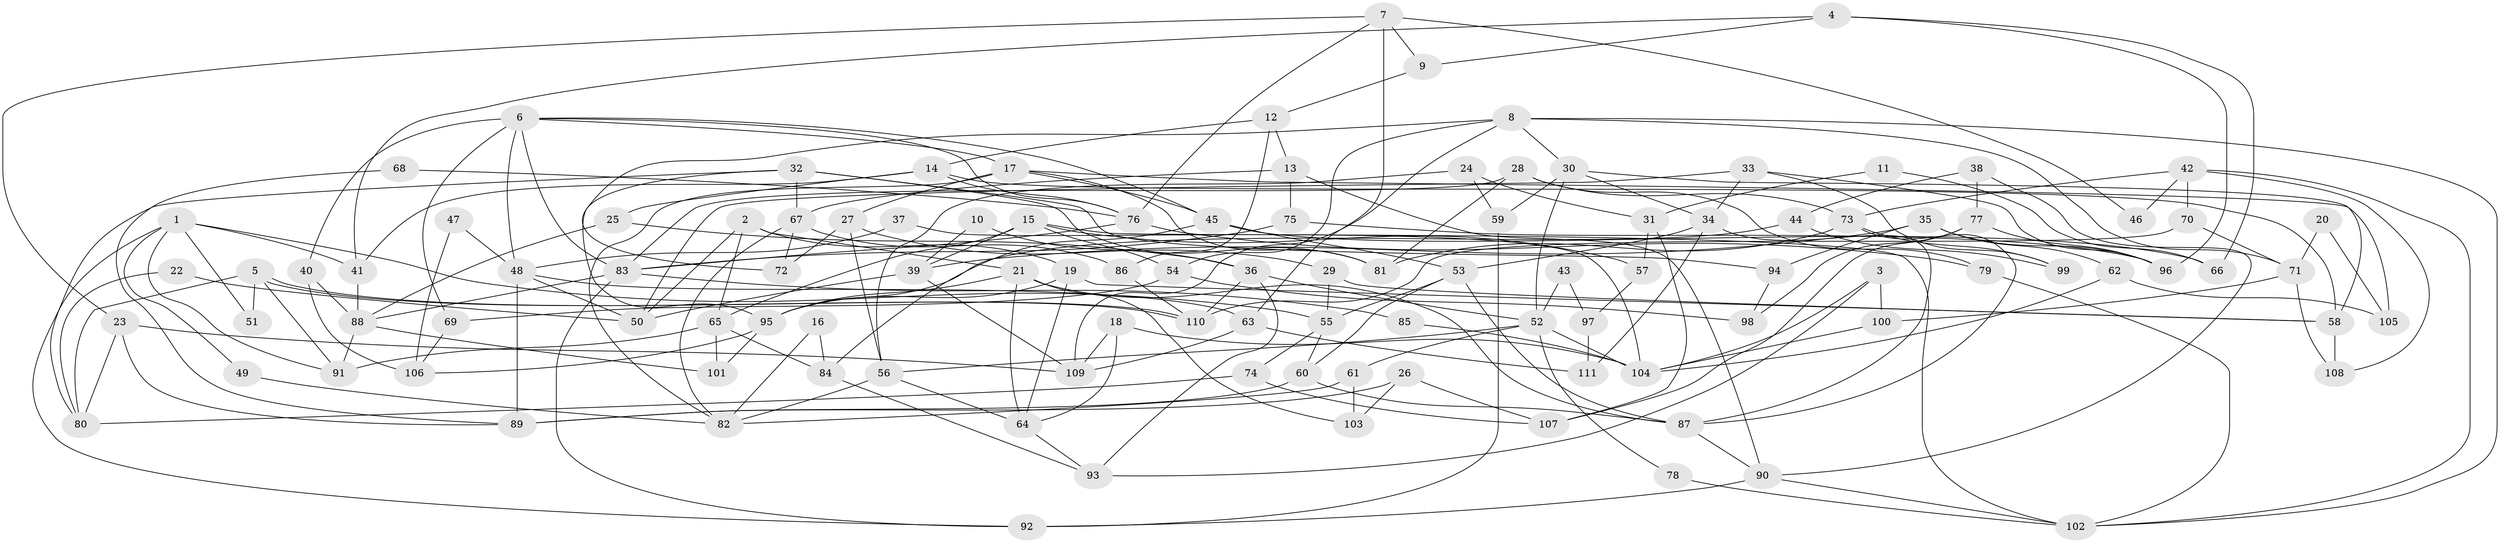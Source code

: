 // coarse degree distribution, {10: 0.09090909090909091, 18: 0.022727272727272728, 4: 0.06818181818181818, 5: 0.13636363636363635, 7: 0.09090909090909091, 14: 0.022727272727272728, 8: 0.045454545454545456, 17: 0.022727272727272728, 15: 0.022727272727272728, 6: 0.09090909090909091, 2: 0.18181818181818182, 3: 0.1590909090909091, 12: 0.022727272727272728, 11: 0.022727272727272728}
// Generated by graph-tools (version 1.1) at 2025/18/03/04/25 18:18:36]
// undirected, 111 vertices, 222 edges
graph export_dot {
graph [start="1"]
  node [color=gray90,style=filled];
  1;
  2;
  3;
  4;
  5;
  6;
  7;
  8;
  9;
  10;
  11;
  12;
  13;
  14;
  15;
  16;
  17;
  18;
  19;
  20;
  21;
  22;
  23;
  24;
  25;
  26;
  27;
  28;
  29;
  30;
  31;
  32;
  33;
  34;
  35;
  36;
  37;
  38;
  39;
  40;
  41;
  42;
  43;
  44;
  45;
  46;
  47;
  48;
  49;
  50;
  51;
  52;
  53;
  54;
  55;
  56;
  57;
  58;
  59;
  60;
  61;
  62;
  63;
  64;
  65;
  66;
  67;
  68;
  69;
  70;
  71;
  72;
  73;
  74;
  75;
  76;
  77;
  78;
  79;
  80;
  81;
  82;
  83;
  84;
  85;
  86;
  87;
  88;
  89;
  90;
  91;
  92;
  93;
  94;
  95;
  96;
  97;
  98;
  99;
  100;
  101;
  102;
  103;
  104;
  105;
  106;
  107;
  108;
  109;
  110;
  111;
  1 -- 55;
  1 -- 41;
  1 -- 49;
  1 -- 51;
  1 -- 91;
  1 -- 92;
  2 -- 50;
  2 -- 19;
  2 -- 21;
  2 -- 65;
  3 -- 104;
  3 -- 93;
  3 -- 100;
  4 -- 9;
  4 -- 41;
  4 -- 66;
  4 -- 96;
  5 -- 91;
  5 -- 110;
  5 -- 110;
  5 -- 51;
  5 -- 80;
  6 -- 76;
  6 -- 48;
  6 -- 17;
  6 -- 40;
  6 -- 45;
  6 -- 69;
  6 -- 83;
  7 -- 23;
  7 -- 76;
  7 -- 9;
  7 -- 46;
  7 -- 63;
  8 -- 102;
  8 -- 71;
  8 -- 30;
  8 -- 54;
  8 -- 72;
  8 -- 109;
  9 -- 12;
  10 -- 36;
  10 -- 39;
  11 -- 31;
  11 -- 66;
  12 -- 14;
  12 -- 86;
  12 -- 13;
  13 -- 67;
  13 -- 75;
  13 -- 90;
  14 -- 58;
  14 -- 25;
  14 -- 41;
  14 -- 76;
  15 -- 39;
  15 -- 65;
  15 -- 54;
  15 -- 57;
  15 -- 102;
  16 -- 82;
  16 -- 84;
  17 -- 45;
  17 -- 27;
  17 -- 81;
  17 -- 82;
  17 -- 105;
  18 -- 64;
  18 -- 109;
  18 -- 104;
  19 -- 64;
  19 -- 95;
  19 -- 58;
  20 -- 71;
  20 -- 105;
  21 -- 87;
  21 -- 64;
  21 -- 95;
  21 -- 103;
  22 -- 80;
  22 -- 50;
  23 -- 80;
  23 -- 109;
  23 -- 89;
  24 -- 59;
  24 -- 56;
  24 -- 31;
  25 -- 88;
  25 -- 36;
  26 -- 89;
  26 -- 107;
  26 -- 103;
  27 -- 56;
  27 -- 29;
  27 -- 72;
  28 -- 83;
  28 -- 79;
  28 -- 73;
  28 -- 81;
  29 -- 58;
  29 -- 55;
  30 -- 52;
  30 -- 34;
  30 -- 58;
  30 -- 59;
  31 -- 107;
  31 -- 57;
  32 -- 95;
  32 -- 81;
  32 -- 67;
  32 -- 80;
  32 -- 94;
  33 -- 96;
  33 -- 34;
  33 -- 50;
  33 -- 99;
  34 -- 53;
  34 -- 87;
  34 -- 111;
  35 -- 96;
  35 -- 94;
  35 -- 39;
  35 -- 62;
  36 -- 52;
  36 -- 93;
  36 -- 110;
  37 -- 104;
  37 -- 48;
  38 -- 90;
  38 -- 44;
  38 -- 77;
  39 -- 109;
  39 -- 50;
  40 -- 88;
  40 -- 106;
  41 -- 88;
  42 -- 102;
  42 -- 73;
  42 -- 46;
  42 -- 70;
  42 -- 108;
  43 -- 52;
  43 -- 97;
  44 -- 95;
  44 -- 99;
  45 -- 53;
  45 -- 66;
  45 -- 84;
  47 -- 48;
  47 -- 106;
  48 -- 89;
  48 -- 50;
  48 -- 63;
  49 -- 82;
  52 -- 61;
  52 -- 104;
  52 -- 56;
  52 -- 78;
  53 -- 87;
  53 -- 60;
  53 -- 55;
  54 -- 69;
  54 -- 98;
  55 -- 60;
  55 -- 74;
  56 -- 82;
  56 -- 64;
  57 -- 97;
  58 -- 108;
  59 -- 92;
  60 -- 87;
  60 -- 89;
  61 -- 82;
  61 -- 103;
  62 -- 104;
  62 -- 105;
  63 -- 109;
  63 -- 111;
  64 -- 93;
  65 -- 101;
  65 -- 84;
  65 -- 91;
  67 -- 72;
  67 -- 82;
  67 -- 86;
  68 -- 89;
  68 -- 76;
  69 -- 106;
  70 -- 110;
  70 -- 71;
  71 -- 108;
  71 -- 100;
  73 -- 81;
  73 -- 87;
  73 -- 99;
  74 -- 80;
  74 -- 107;
  75 -- 83;
  75 -- 96;
  76 -- 83;
  76 -- 79;
  77 -- 96;
  77 -- 98;
  77 -- 107;
  78 -- 102;
  79 -- 102;
  83 -- 92;
  83 -- 85;
  83 -- 88;
  84 -- 93;
  85 -- 104;
  86 -- 110;
  87 -- 90;
  88 -- 91;
  88 -- 101;
  90 -- 92;
  90 -- 102;
  94 -- 98;
  95 -- 106;
  95 -- 101;
  97 -- 111;
  100 -- 104;
}
